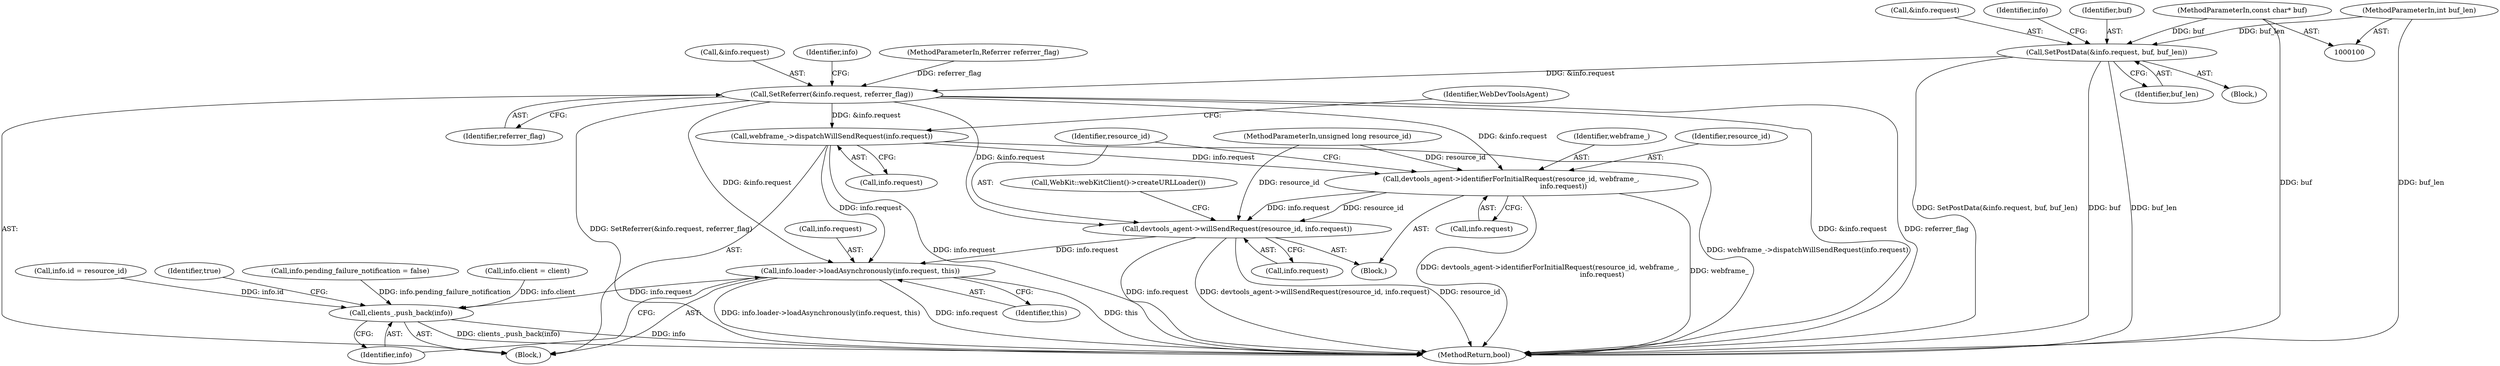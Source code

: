 digraph "0_Chrome_ea3d1d84be3d6f97bf50e76511c9e26af6895533_40@pointer" {
"1000158" [label="(Call,SetPostData(&info.request, buf, buf_len))"];
"1000105" [label="(MethodParameterIn,const char* buf)"];
"1000106" [label="(MethodParameterIn,int buf_len)"];
"1000165" [label="(Call,SetReferrer(&info.request, referrer_flag))"];
"1000171" [label="(Call,webframe_->dispatchWillSendRequest(info.request))"];
"1000182" [label="(Call,devtools_agent->identifierForInitialRequest(resource_id, webframe_,\n                                                info.request))"];
"1000188" [label="(Call,devtools_agent->willSendRequest(resource_id, info.request))"];
"1000200" [label="(Call,info.loader->loadAsynchronously(info.request, this))"];
"1000205" [label="(Call,clients_.push_back(info))"];
"1000165" [label="(Call,SetReferrer(&info.request, referrer_flag))"];
"1000106" [label="(MethodParameterIn,int buf_len)"];
"1000164" [label="(Identifier,buf_len)"];
"1000183" [label="(Identifier,resource_id)"];
"1000170" [label="(Identifier,referrer_flag)"];
"1000200" [label="(Call,info.loader->loadAsynchronously(info.request, this))"];
"1000194" [label="(Call,WebKit::webKitClient()->createURLLoader())"];
"1000166" [label="(Call,&info.request)"];
"1000101" [label="(MethodParameterIn,unsigned long resource_id)"];
"1000118" [label="(Call,info.id = resource_id)"];
"1000206" [label="(Identifier,info)"];
"1000173" [label="(Identifier,info)"];
"1000108" [label="(MethodParameterIn,Referrer referrer_flag)"];
"1000205" [label="(Call,clients_.push_back(info))"];
"1000158" [label="(Call,SetPostData(&info.request, buf, buf_len))"];
"1000208" [label="(Identifier,true)"];
"1000209" [label="(MethodReturn,bool)"];
"1000109" [label="(Block,)"];
"1000181" [label="(Block,)"];
"1000171" [label="(Call,webframe_->dispatchWillSendRequest(info.request))"];
"1000178" [label="(Identifier,WebDevToolsAgent)"];
"1000190" [label="(Call,info.request)"];
"1000138" [label="(Call,info.pending_failure_notification = false)"];
"1000185" [label="(Call,info.request)"];
"1000188" [label="(Call,devtools_agent->willSendRequest(resource_id, info.request))"];
"1000105" [label="(MethodParameterIn,const char* buf)"];
"1000204" [label="(Identifier,this)"];
"1000123" [label="(Call,info.client = client)"];
"1000157" [label="(Block,)"];
"1000201" [label="(Call,info.request)"];
"1000184" [label="(Identifier,webframe_)"];
"1000189" [label="(Identifier,resource_id)"];
"1000159" [label="(Call,&info.request)"];
"1000168" [label="(Identifier,info)"];
"1000182" [label="(Call,devtools_agent->identifierForInitialRequest(resource_id, webframe_,\n                                                info.request))"];
"1000172" [label="(Call,info.request)"];
"1000163" [label="(Identifier,buf)"];
"1000158" -> "1000157"  [label="AST: "];
"1000158" -> "1000164"  [label="CFG: "];
"1000159" -> "1000158"  [label="AST: "];
"1000163" -> "1000158"  [label="AST: "];
"1000164" -> "1000158"  [label="AST: "];
"1000168" -> "1000158"  [label="CFG: "];
"1000158" -> "1000209"  [label="DDG: buf_len"];
"1000158" -> "1000209"  [label="DDG: SetPostData(&info.request, buf, buf_len)"];
"1000158" -> "1000209"  [label="DDG: buf"];
"1000105" -> "1000158"  [label="DDG: buf"];
"1000106" -> "1000158"  [label="DDG: buf_len"];
"1000158" -> "1000165"  [label="DDG: &info.request"];
"1000105" -> "1000100"  [label="AST: "];
"1000105" -> "1000209"  [label="DDG: buf"];
"1000106" -> "1000100"  [label="AST: "];
"1000106" -> "1000209"  [label="DDG: buf_len"];
"1000165" -> "1000109"  [label="AST: "];
"1000165" -> "1000170"  [label="CFG: "];
"1000166" -> "1000165"  [label="AST: "];
"1000170" -> "1000165"  [label="AST: "];
"1000173" -> "1000165"  [label="CFG: "];
"1000165" -> "1000209"  [label="DDG: &info.request"];
"1000165" -> "1000209"  [label="DDG: referrer_flag"];
"1000165" -> "1000209"  [label="DDG: SetReferrer(&info.request, referrer_flag)"];
"1000108" -> "1000165"  [label="DDG: referrer_flag"];
"1000165" -> "1000171"  [label="DDG: &info.request"];
"1000165" -> "1000182"  [label="DDG: &info.request"];
"1000165" -> "1000188"  [label="DDG: &info.request"];
"1000165" -> "1000200"  [label="DDG: &info.request"];
"1000171" -> "1000109"  [label="AST: "];
"1000171" -> "1000172"  [label="CFG: "];
"1000172" -> "1000171"  [label="AST: "];
"1000178" -> "1000171"  [label="CFG: "];
"1000171" -> "1000209"  [label="DDG: info.request"];
"1000171" -> "1000209"  [label="DDG: webframe_->dispatchWillSendRequest(info.request)"];
"1000171" -> "1000182"  [label="DDG: info.request"];
"1000171" -> "1000200"  [label="DDG: info.request"];
"1000182" -> "1000181"  [label="AST: "];
"1000182" -> "1000185"  [label="CFG: "];
"1000183" -> "1000182"  [label="AST: "];
"1000184" -> "1000182"  [label="AST: "];
"1000185" -> "1000182"  [label="AST: "];
"1000189" -> "1000182"  [label="CFG: "];
"1000182" -> "1000209"  [label="DDG: devtools_agent->identifierForInitialRequest(resource_id, webframe_,\n                                                info.request)"];
"1000182" -> "1000209"  [label="DDG: webframe_"];
"1000101" -> "1000182"  [label="DDG: resource_id"];
"1000182" -> "1000188"  [label="DDG: resource_id"];
"1000182" -> "1000188"  [label="DDG: info.request"];
"1000188" -> "1000181"  [label="AST: "];
"1000188" -> "1000190"  [label="CFG: "];
"1000189" -> "1000188"  [label="AST: "];
"1000190" -> "1000188"  [label="AST: "];
"1000194" -> "1000188"  [label="CFG: "];
"1000188" -> "1000209"  [label="DDG: info.request"];
"1000188" -> "1000209"  [label="DDG: devtools_agent->willSendRequest(resource_id, info.request)"];
"1000188" -> "1000209"  [label="DDG: resource_id"];
"1000101" -> "1000188"  [label="DDG: resource_id"];
"1000188" -> "1000200"  [label="DDG: info.request"];
"1000200" -> "1000109"  [label="AST: "];
"1000200" -> "1000204"  [label="CFG: "];
"1000201" -> "1000200"  [label="AST: "];
"1000204" -> "1000200"  [label="AST: "];
"1000206" -> "1000200"  [label="CFG: "];
"1000200" -> "1000209"  [label="DDG: info.loader->loadAsynchronously(info.request, this)"];
"1000200" -> "1000209"  [label="DDG: info.request"];
"1000200" -> "1000209"  [label="DDG: this"];
"1000200" -> "1000205"  [label="DDG: info.request"];
"1000205" -> "1000109"  [label="AST: "];
"1000205" -> "1000206"  [label="CFG: "];
"1000206" -> "1000205"  [label="AST: "];
"1000208" -> "1000205"  [label="CFG: "];
"1000205" -> "1000209"  [label="DDG: info"];
"1000205" -> "1000209"  [label="DDG: clients_.push_back(info)"];
"1000138" -> "1000205"  [label="DDG: info.pending_failure_notification"];
"1000118" -> "1000205"  [label="DDG: info.id"];
"1000123" -> "1000205"  [label="DDG: info.client"];
}
